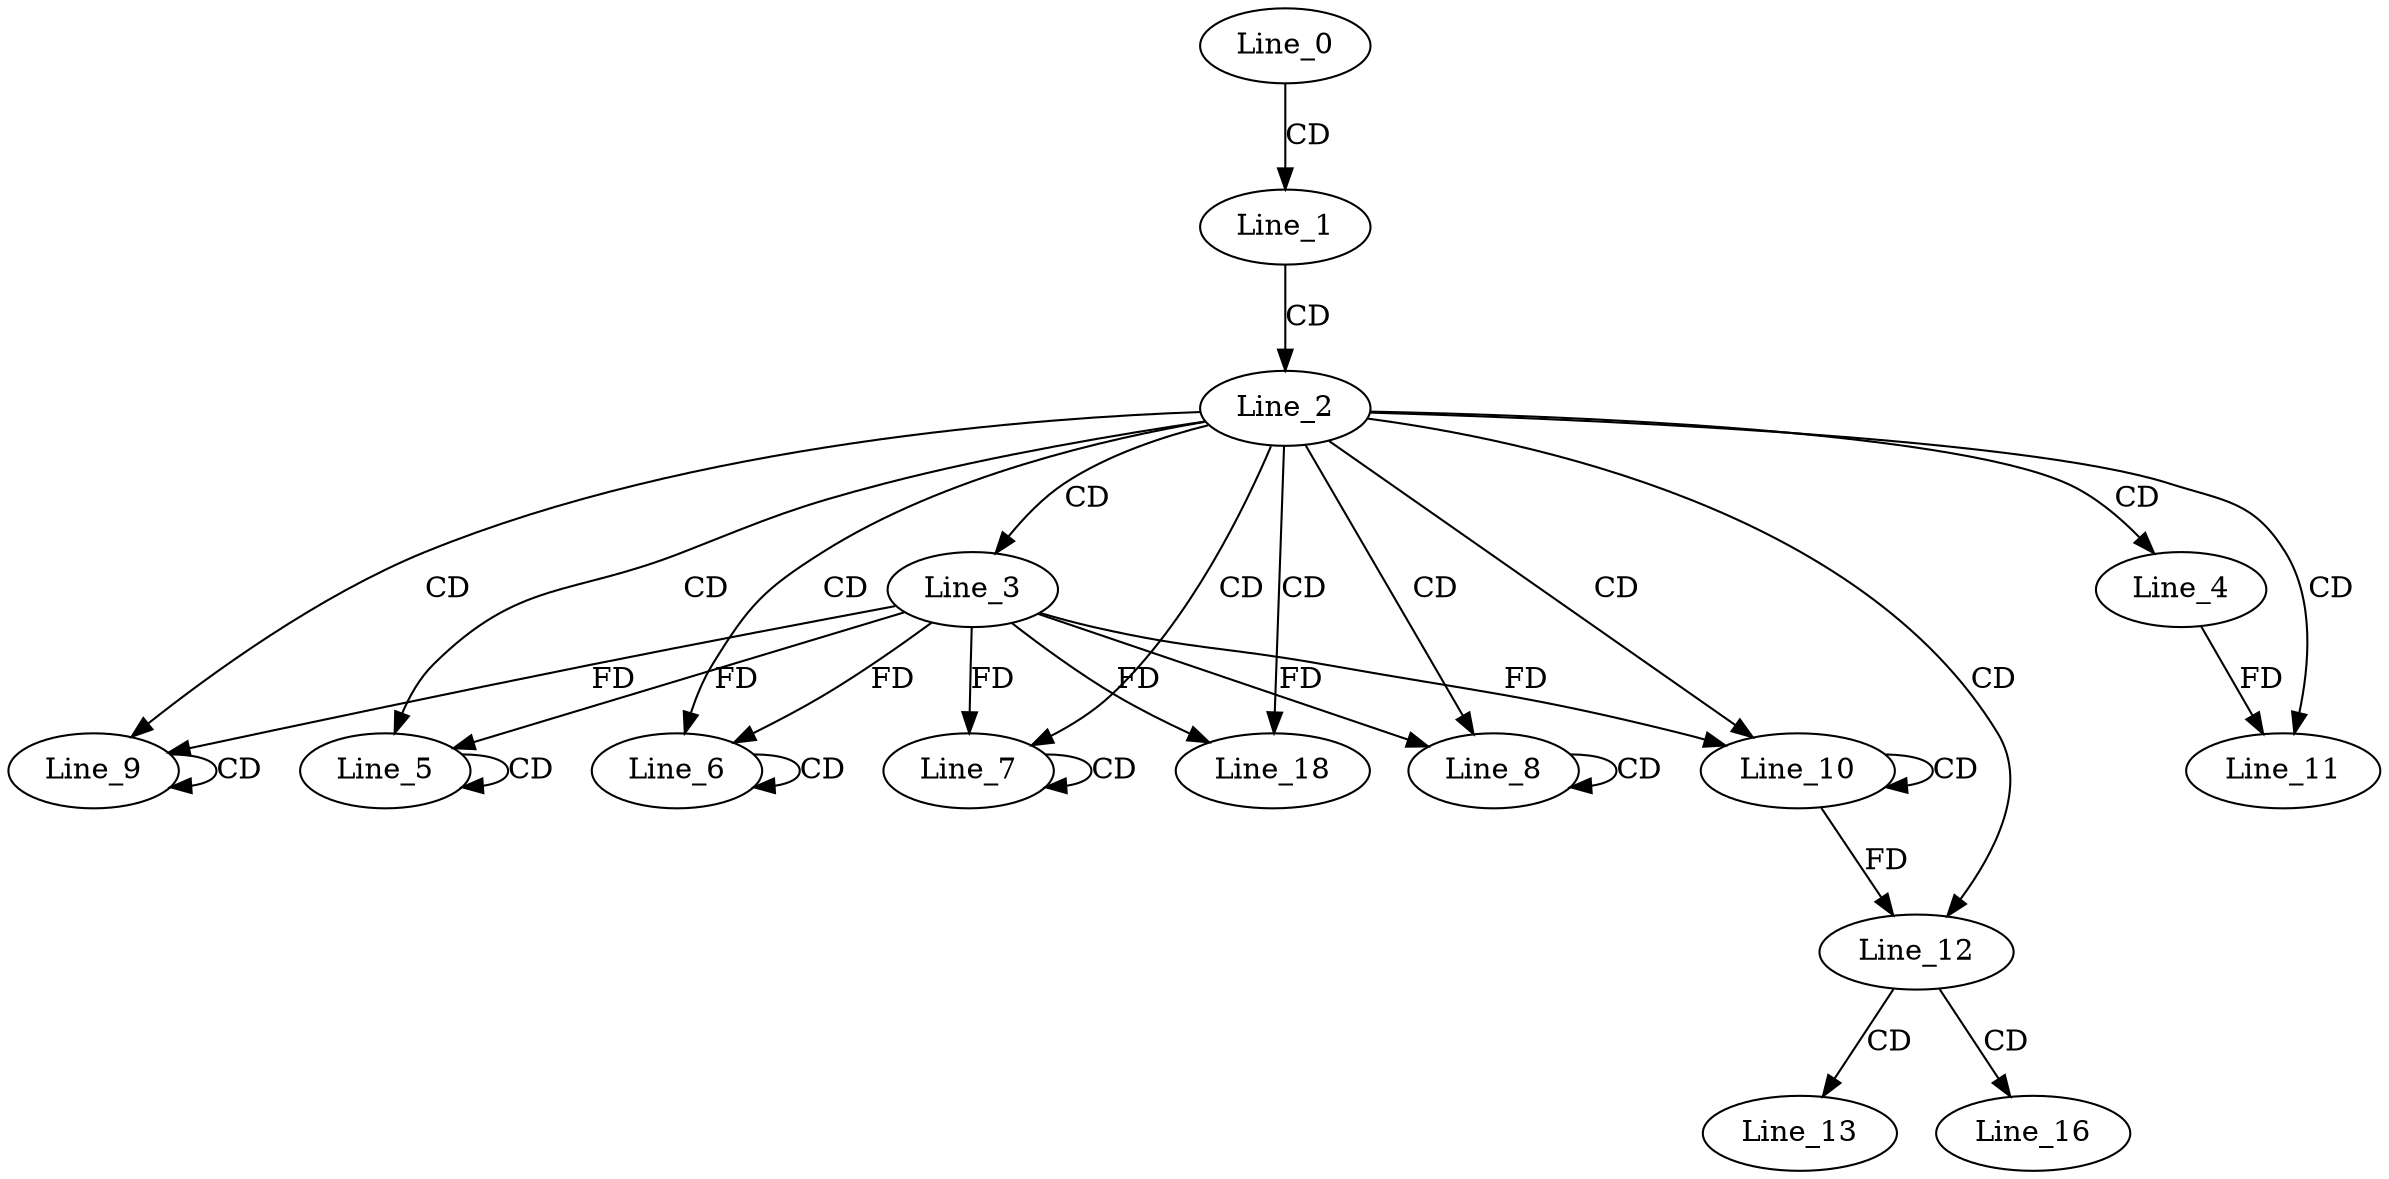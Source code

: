 digraph G {
  Line_0;
  Line_1;
  Line_2;
  Line_3;
  Line_4;
  Line_5;
  Line_5;
  Line_6;
  Line_6;
  Line_7;
  Line_7;
  Line_8;
  Line_8;
  Line_9;
  Line_9;
  Line_10;
  Line_10;
  Line_11;
  Line_12;
  Line_13;
  Line_16;
  Line_18;
  Line_0 -> Line_1 [ label="CD" ];
  Line_1 -> Line_2 [ label="CD" ];
  Line_2 -> Line_3 [ label="CD" ];
  Line_2 -> Line_4 [ label="CD" ];
  Line_2 -> Line_5 [ label="CD" ];
  Line_5 -> Line_5 [ label="CD" ];
  Line_3 -> Line_5 [ label="FD" ];
  Line_2 -> Line_6 [ label="CD" ];
  Line_6 -> Line_6 [ label="CD" ];
  Line_3 -> Line_6 [ label="FD" ];
  Line_2 -> Line_7 [ label="CD" ];
  Line_7 -> Line_7 [ label="CD" ];
  Line_3 -> Line_7 [ label="FD" ];
  Line_2 -> Line_8 [ label="CD" ];
  Line_8 -> Line_8 [ label="CD" ];
  Line_3 -> Line_8 [ label="FD" ];
  Line_2 -> Line_9 [ label="CD" ];
  Line_9 -> Line_9 [ label="CD" ];
  Line_3 -> Line_9 [ label="FD" ];
  Line_2 -> Line_10 [ label="CD" ];
  Line_10 -> Line_10 [ label="CD" ];
  Line_3 -> Line_10 [ label="FD" ];
  Line_2 -> Line_11 [ label="CD" ];
  Line_4 -> Line_11 [ label="FD" ];
  Line_2 -> Line_12 [ label="CD" ];
  Line_10 -> Line_12 [ label="FD" ];
  Line_12 -> Line_13 [ label="CD" ];
  Line_12 -> Line_16 [ label="CD" ];
  Line_2 -> Line_18 [ label="CD" ];
  Line_3 -> Line_18 [ label="FD" ];
}

